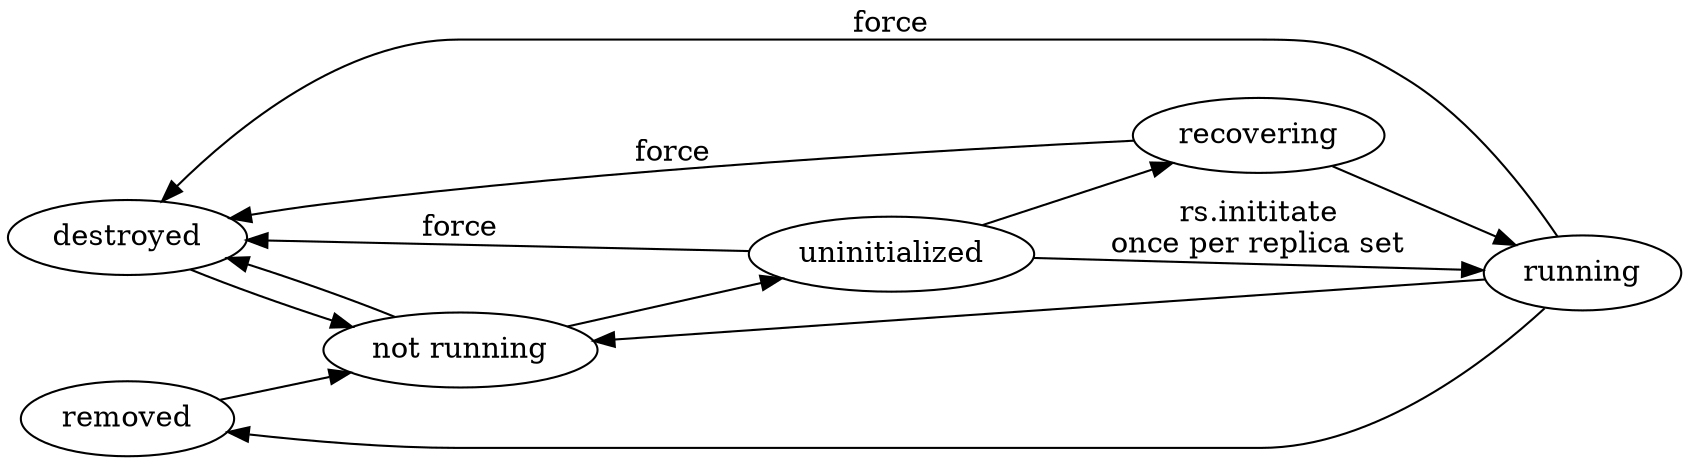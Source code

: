 digraph mongod_states
{

    rankdir=LR;

    d [label="destroyed"];
    nr [label="not running"];
    unin [label="uninitialized"];
    rem [label="removed"];
    rec [label="recovering"];
    run [label="running"];

    { rank=max; run }
    { rank=min; d }

    d -> nr -> d;
    nr -> unin -> rec -> run;
    unin -> run [label="rs.inititate\nonce per replica set"];
    run -> rem -> nr;
    run -> nr;

    run -> d [label="force"];
    unin -> d [label="force"];
    rec -> d [label="force"];

}
